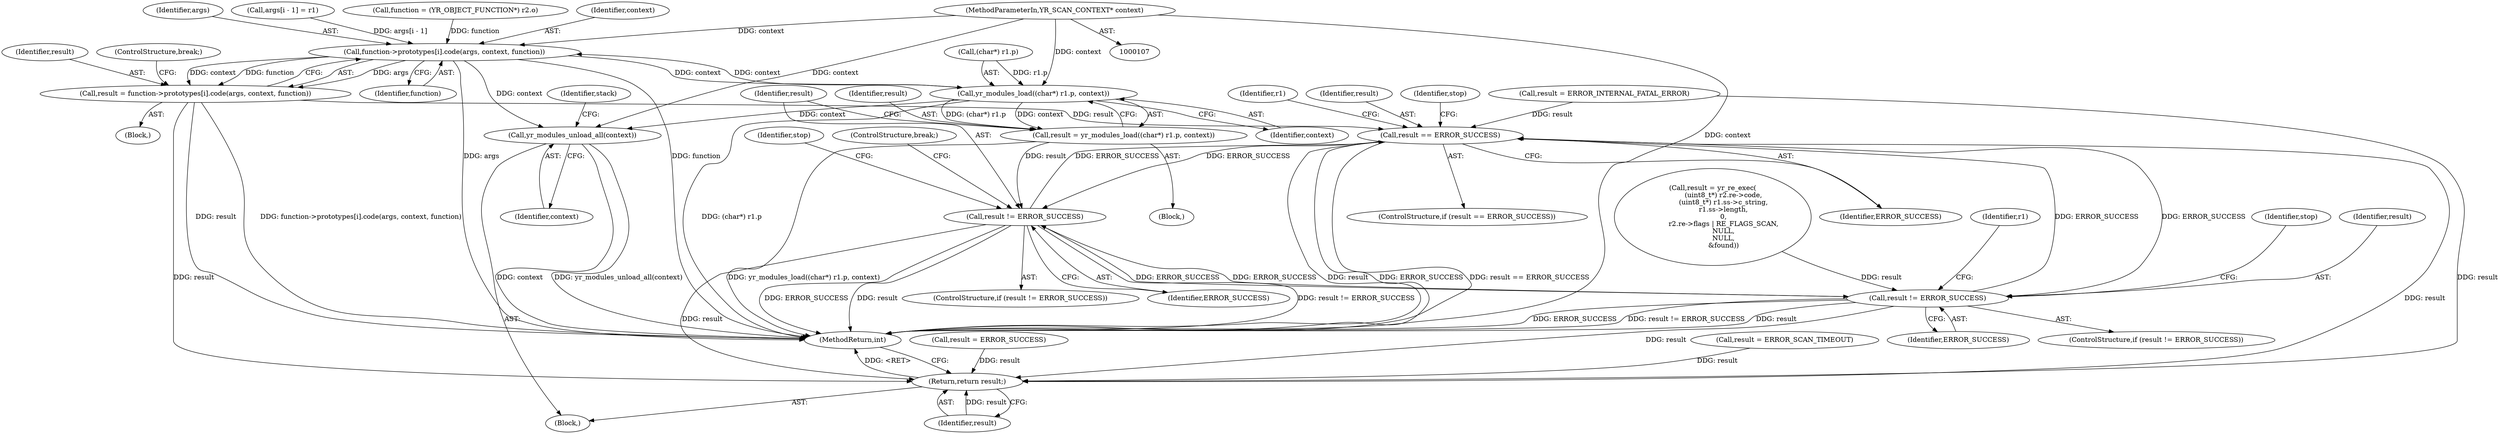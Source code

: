 digraph "0_yara_053e67e3ec81cc9268ce30eaf0d6663d8639ed1e@pointer" {
"1000109" [label="(MethodParameterIn,YR_SCAN_CONTEXT* context)"];
"1001165" [label="(Call,function->prototypes[i].code(args, context, function))"];
"1001163" [label="(Call,result = function->prototypes[i].code(args, context, function))"];
"1001175" [label="(Call,result == ERROR_SUCCESS)"];
"1001904" [label="(Call,result != ERROR_SUCCESS)"];
"1001972" [label="(Call,result != ERROR_SUCCESS)"];
"1002725" [label="(Return,return result;)"];
"1001896" [label="(Call,yr_modules_load((char*) r1.p, context))"];
"1001894" [label="(Call,result = yr_modules_load((char*) r1.p, context))"];
"1002721" [label="(Call,yr_modules_unload_all(context))"];
"1000142" [label="(Call,result = ERROR_SUCCESS)"];
"1002710" [label="(Call,result = ERROR_SCAN_TIMEOUT)"];
"1001908" [label="(Identifier,stop)"];
"1000112" [label="(Block,)"];
"1001167" [label="(Identifier,context)"];
"1001166" [label="(Identifier,args)"];
"1000109" [label="(MethodParameterIn,YR_SCAN_CONTEXT* context)"];
"1001902" [label="(Identifier,context)"];
"1001162" [label="(Block,)"];
"1001174" [label="(ControlStructure,if (result == ERROR_SUCCESS))"];
"1002721" [label="(Call,yr_modules_unload_all(context))"];
"1001191" [label="(Identifier,stop)"];
"1001974" [label="(Identifier,ERROR_SUCCESS)"];
"1002726" [label="(Identifier,result)"];
"1001937" [label="(Call,result = yr_re_exec(\n          (uint8_t*) r2.re->code,\n          (uint8_t*) r1.ss->c_string,\n          r1.ss->length,\n          0,\n          r2.re->flags | RE_FLAGS_SCAN,\n          NULL,\n          NULL,\n          &found))"];
"1001897" [label="(Call,(char*) r1.p)"];
"1001168" [label="(Identifier,function)"];
"1001126" [label="(Call,result = ERROR_INTERNAL_FATAL_ERROR)"];
"1001896" [label="(Call,yr_modules_load((char*) r1.p, context))"];
"1001972" [label="(Call,result != ERROR_SUCCESS)"];
"1001894" [label="(Call,result = yr_modules_load((char*) r1.p, context))"];
"1000192" [label="(Block,)"];
"1002727" [label="(MethodReturn,int)"];
"1001175" [label="(Call,result == ERROR_SUCCESS)"];
"1001177" [label="(Identifier,ERROR_SUCCESS)"];
"1001181" [label="(Identifier,r1)"];
"1001163" [label="(Call,result = function->prototypes[i].code(args, context, function))"];
"1001895" [label="(Identifier,result)"];
"1001093" [label="(Call,args[i - 1] = r1)"];
"1001910" [label="(ControlStructure,break;)"];
"1002724" [label="(Identifier,stack)"];
"1002722" [label="(Identifier,context)"];
"1001119" [label="(Call,function = (YR_OBJECT_FUNCTION*) r2.o)"];
"1001971" [label="(ControlStructure,if (result != ERROR_SUCCESS))"];
"1001980" [label="(Identifier,r1)"];
"1001169" [label="(ControlStructure,break;)"];
"1001903" [label="(ControlStructure,if (result != ERROR_SUCCESS))"];
"1001904" [label="(Call,result != ERROR_SUCCESS)"];
"1001164" [label="(Identifier,result)"];
"1001905" [label="(Identifier,result)"];
"1001976" [label="(Identifier,stop)"];
"1001165" [label="(Call,function->prototypes[i].code(args, context, function))"];
"1001906" [label="(Identifier,ERROR_SUCCESS)"];
"1001973" [label="(Identifier,result)"];
"1002725" [label="(Return,return result;)"];
"1001176" [label="(Identifier,result)"];
"1000109" -> "1000107"  [label="AST: "];
"1000109" -> "1002727"  [label="DDG: context"];
"1000109" -> "1001165"  [label="DDG: context"];
"1000109" -> "1001896"  [label="DDG: context"];
"1000109" -> "1002721"  [label="DDG: context"];
"1001165" -> "1001163"  [label="AST: "];
"1001165" -> "1001168"  [label="CFG: "];
"1001166" -> "1001165"  [label="AST: "];
"1001167" -> "1001165"  [label="AST: "];
"1001168" -> "1001165"  [label="AST: "];
"1001163" -> "1001165"  [label="CFG: "];
"1001165" -> "1002727"  [label="DDG: args"];
"1001165" -> "1002727"  [label="DDG: function"];
"1001165" -> "1001163"  [label="DDG: args"];
"1001165" -> "1001163"  [label="DDG: context"];
"1001165" -> "1001163"  [label="DDG: function"];
"1001093" -> "1001165"  [label="DDG: args[i - 1]"];
"1001896" -> "1001165"  [label="DDG: context"];
"1001119" -> "1001165"  [label="DDG: function"];
"1001165" -> "1001896"  [label="DDG: context"];
"1001165" -> "1002721"  [label="DDG: context"];
"1001163" -> "1001162"  [label="AST: "];
"1001164" -> "1001163"  [label="AST: "];
"1001169" -> "1001163"  [label="CFG: "];
"1001163" -> "1002727"  [label="DDG: function->prototypes[i].code(args, context, function)"];
"1001163" -> "1002727"  [label="DDG: result"];
"1001163" -> "1001175"  [label="DDG: result"];
"1001163" -> "1002725"  [label="DDG: result"];
"1001175" -> "1001174"  [label="AST: "];
"1001175" -> "1001177"  [label="CFG: "];
"1001176" -> "1001175"  [label="AST: "];
"1001177" -> "1001175"  [label="AST: "];
"1001181" -> "1001175"  [label="CFG: "];
"1001191" -> "1001175"  [label="CFG: "];
"1001175" -> "1002727"  [label="DDG: result"];
"1001175" -> "1002727"  [label="DDG: ERROR_SUCCESS"];
"1001175" -> "1002727"  [label="DDG: result == ERROR_SUCCESS"];
"1001126" -> "1001175"  [label="DDG: result"];
"1001972" -> "1001175"  [label="DDG: ERROR_SUCCESS"];
"1001904" -> "1001175"  [label="DDG: ERROR_SUCCESS"];
"1001175" -> "1001904"  [label="DDG: ERROR_SUCCESS"];
"1001175" -> "1001972"  [label="DDG: ERROR_SUCCESS"];
"1001175" -> "1002725"  [label="DDG: result"];
"1001904" -> "1001903"  [label="AST: "];
"1001904" -> "1001906"  [label="CFG: "];
"1001905" -> "1001904"  [label="AST: "];
"1001906" -> "1001904"  [label="AST: "];
"1001908" -> "1001904"  [label="CFG: "];
"1001910" -> "1001904"  [label="CFG: "];
"1001904" -> "1002727"  [label="DDG: result"];
"1001904" -> "1002727"  [label="DDG: result != ERROR_SUCCESS"];
"1001904" -> "1002727"  [label="DDG: ERROR_SUCCESS"];
"1001894" -> "1001904"  [label="DDG: result"];
"1001972" -> "1001904"  [label="DDG: ERROR_SUCCESS"];
"1001904" -> "1001972"  [label="DDG: ERROR_SUCCESS"];
"1001904" -> "1002725"  [label="DDG: result"];
"1001972" -> "1001971"  [label="AST: "];
"1001972" -> "1001974"  [label="CFG: "];
"1001973" -> "1001972"  [label="AST: "];
"1001974" -> "1001972"  [label="AST: "];
"1001976" -> "1001972"  [label="CFG: "];
"1001980" -> "1001972"  [label="CFG: "];
"1001972" -> "1002727"  [label="DDG: ERROR_SUCCESS"];
"1001972" -> "1002727"  [label="DDG: result != ERROR_SUCCESS"];
"1001972" -> "1002727"  [label="DDG: result"];
"1001937" -> "1001972"  [label="DDG: result"];
"1001972" -> "1002725"  [label="DDG: result"];
"1002725" -> "1000112"  [label="AST: "];
"1002725" -> "1002726"  [label="CFG: "];
"1002726" -> "1002725"  [label="AST: "];
"1002727" -> "1002725"  [label="CFG: "];
"1002725" -> "1002727"  [label="DDG: <RET>"];
"1002726" -> "1002725"  [label="DDG: result"];
"1001126" -> "1002725"  [label="DDG: result"];
"1000142" -> "1002725"  [label="DDG: result"];
"1002710" -> "1002725"  [label="DDG: result"];
"1001896" -> "1001894"  [label="AST: "];
"1001896" -> "1001902"  [label="CFG: "];
"1001897" -> "1001896"  [label="AST: "];
"1001902" -> "1001896"  [label="AST: "];
"1001894" -> "1001896"  [label="CFG: "];
"1001896" -> "1002727"  [label="DDG: (char*) r1.p"];
"1001896" -> "1001894"  [label="DDG: (char*) r1.p"];
"1001896" -> "1001894"  [label="DDG: context"];
"1001897" -> "1001896"  [label="DDG: r1.p"];
"1001896" -> "1002721"  [label="DDG: context"];
"1001894" -> "1000192"  [label="AST: "];
"1001895" -> "1001894"  [label="AST: "];
"1001905" -> "1001894"  [label="CFG: "];
"1001894" -> "1002727"  [label="DDG: yr_modules_load((char*) r1.p, context)"];
"1002721" -> "1000112"  [label="AST: "];
"1002721" -> "1002722"  [label="CFG: "];
"1002722" -> "1002721"  [label="AST: "];
"1002724" -> "1002721"  [label="CFG: "];
"1002721" -> "1002727"  [label="DDG: context"];
"1002721" -> "1002727"  [label="DDG: yr_modules_unload_all(context)"];
}
